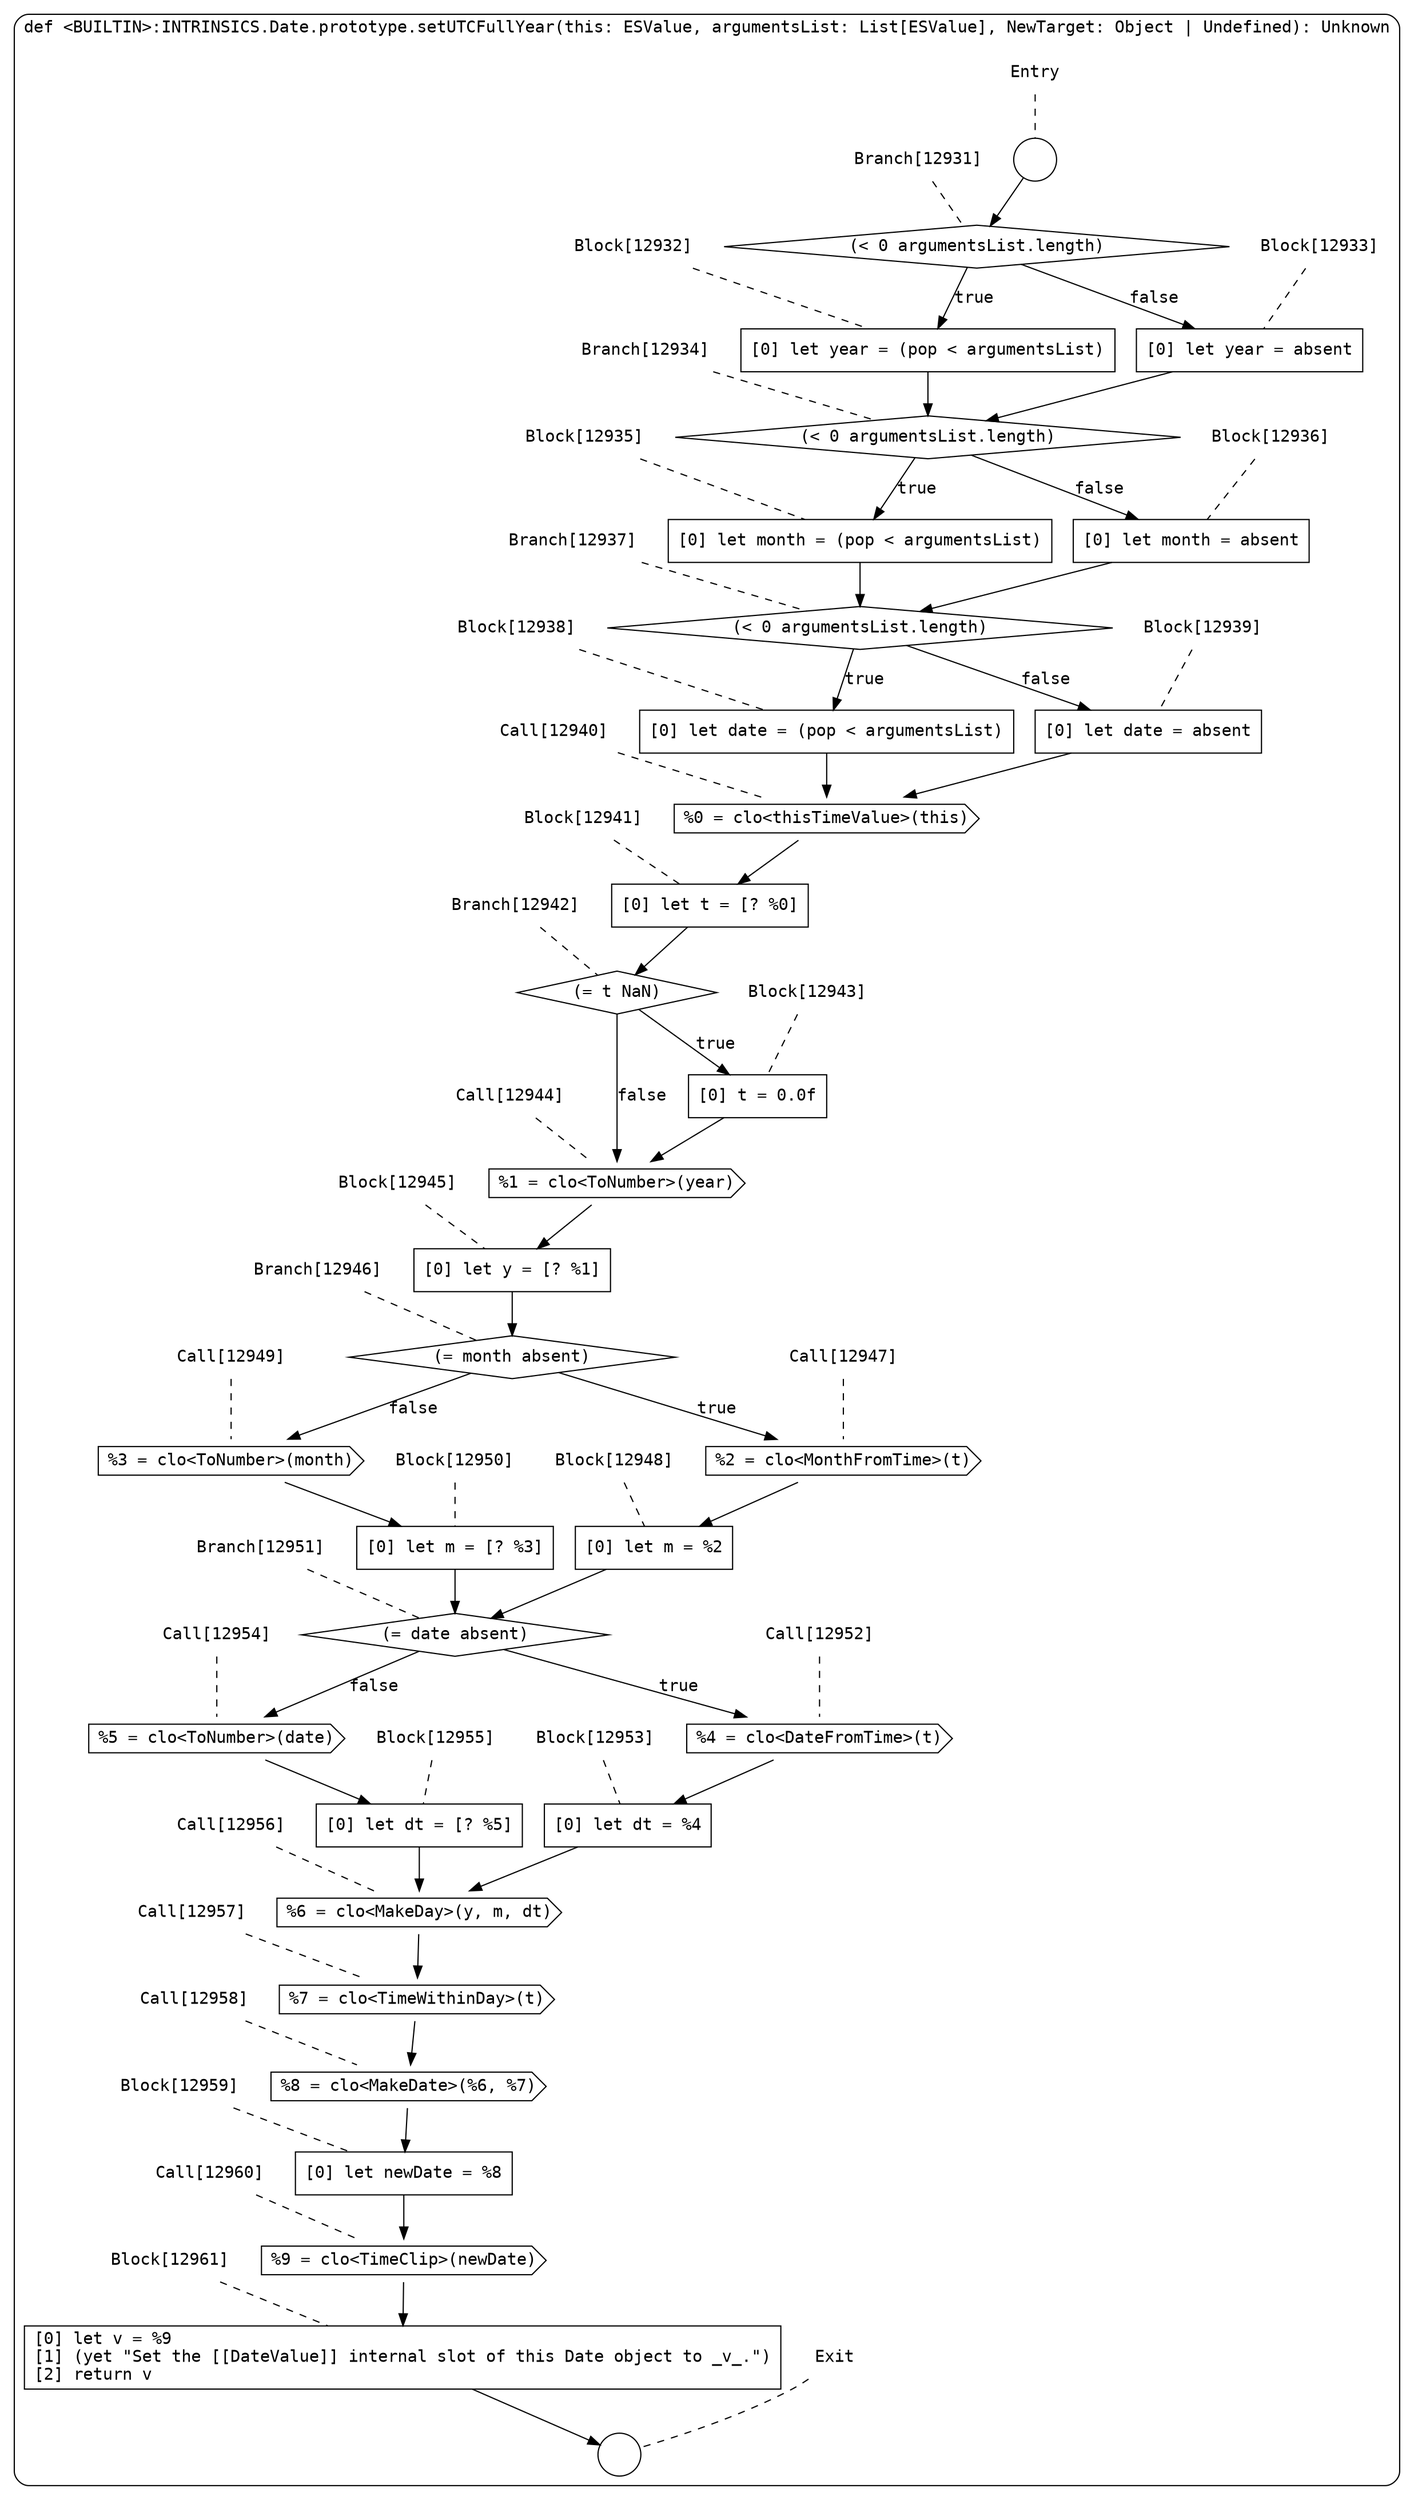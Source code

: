 digraph {
  graph [fontname = "Consolas"]
  node [fontname = "Consolas"]
  edge [fontname = "Consolas"]
  subgraph cluster2146 {
    label = "def <BUILTIN>:INTRINSICS.Date.prototype.setUTCFullYear(this: ESValue, argumentsList: List[ESValue], NewTarget: Object | Undefined): Unknown"
    style = rounded
    cluster2146_entry_name [shape=none, label=<<font color="black">Entry</font>>]
    cluster2146_entry_name -> cluster2146_entry [arrowhead=none, color="black", style=dashed]
    cluster2146_entry [shape=circle label=" " color="black" fillcolor="white" style=filled]
    cluster2146_entry -> node12931 [color="black"]
    cluster2146_exit_name [shape=none, label=<<font color="black">Exit</font>>]
    cluster2146_exit_name -> cluster2146_exit [arrowhead=none, color="black", style=dashed]
    cluster2146_exit [shape=circle label=" " color="black" fillcolor="white" style=filled]
    node12931_name [shape=none, label=<<font color="black">Branch[12931]</font>>]
    node12931_name -> node12931 [arrowhead=none, color="black", style=dashed]
    node12931 [shape=diamond, label=<<font color="black">(&lt; 0 argumentsList.length)</font>> color="black" fillcolor="white", style=filled]
    node12931 -> node12932 [label=<<font color="black">true</font>> color="black"]
    node12931 -> node12933 [label=<<font color="black">false</font>> color="black"]
    node12932_name [shape=none, label=<<font color="black">Block[12932]</font>>]
    node12932_name -> node12932 [arrowhead=none, color="black", style=dashed]
    node12932 [shape=box, label=<<font color="black">[0] let year = (pop &lt; argumentsList)<BR ALIGN="LEFT"/></font>> color="black" fillcolor="white", style=filled]
    node12932 -> node12934 [color="black"]
    node12933_name [shape=none, label=<<font color="black">Block[12933]</font>>]
    node12933_name -> node12933 [arrowhead=none, color="black", style=dashed]
    node12933 [shape=box, label=<<font color="black">[0] let year = absent<BR ALIGN="LEFT"/></font>> color="black" fillcolor="white", style=filled]
    node12933 -> node12934 [color="black"]
    node12934_name [shape=none, label=<<font color="black">Branch[12934]</font>>]
    node12934_name -> node12934 [arrowhead=none, color="black", style=dashed]
    node12934 [shape=diamond, label=<<font color="black">(&lt; 0 argumentsList.length)</font>> color="black" fillcolor="white", style=filled]
    node12934 -> node12935 [label=<<font color="black">true</font>> color="black"]
    node12934 -> node12936 [label=<<font color="black">false</font>> color="black"]
    node12935_name [shape=none, label=<<font color="black">Block[12935]</font>>]
    node12935_name -> node12935 [arrowhead=none, color="black", style=dashed]
    node12935 [shape=box, label=<<font color="black">[0] let month = (pop &lt; argumentsList)<BR ALIGN="LEFT"/></font>> color="black" fillcolor="white", style=filled]
    node12935 -> node12937 [color="black"]
    node12936_name [shape=none, label=<<font color="black">Block[12936]</font>>]
    node12936_name -> node12936 [arrowhead=none, color="black", style=dashed]
    node12936 [shape=box, label=<<font color="black">[0] let month = absent<BR ALIGN="LEFT"/></font>> color="black" fillcolor="white", style=filled]
    node12936 -> node12937 [color="black"]
    node12937_name [shape=none, label=<<font color="black">Branch[12937]</font>>]
    node12937_name -> node12937 [arrowhead=none, color="black", style=dashed]
    node12937 [shape=diamond, label=<<font color="black">(&lt; 0 argumentsList.length)</font>> color="black" fillcolor="white", style=filled]
    node12937 -> node12938 [label=<<font color="black">true</font>> color="black"]
    node12937 -> node12939 [label=<<font color="black">false</font>> color="black"]
    node12938_name [shape=none, label=<<font color="black">Block[12938]</font>>]
    node12938_name -> node12938 [arrowhead=none, color="black", style=dashed]
    node12938 [shape=box, label=<<font color="black">[0] let date = (pop &lt; argumentsList)<BR ALIGN="LEFT"/></font>> color="black" fillcolor="white", style=filled]
    node12938 -> node12940 [color="black"]
    node12939_name [shape=none, label=<<font color="black">Block[12939]</font>>]
    node12939_name -> node12939 [arrowhead=none, color="black", style=dashed]
    node12939 [shape=box, label=<<font color="black">[0] let date = absent<BR ALIGN="LEFT"/></font>> color="black" fillcolor="white", style=filled]
    node12939 -> node12940 [color="black"]
    node12940_name [shape=none, label=<<font color="black">Call[12940]</font>>]
    node12940_name -> node12940 [arrowhead=none, color="black", style=dashed]
    node12940 [shape=cds, label=<<font color="black">%0 = clo&lt;thisTimeValue&gt;(this)</font>> color="black" fillcolor="white", style=filled]
    node12940 -> node12941 [color="black"]
    node12941_name [shape=none, label=<<font color="black">Block[12941]</font>>]
    node12941_name -> node12941 [arrowhead=none, color="black", style=dashed]
    node12941 [shape=box, label=<<font color="black">[0] let t = [? %0]<BR ALIGN="LEFT"/></font>> color="black" fillcolor="white", style=filled]
    node12941 -> node12942 [color="black"]
    node12942_name [shape=none, label=<<font color="black">Branch[12942]</font>>]
    node12942_name -> node12942 [arrowhead=none, color="black", style=dashed]
    node12942 [shape=diamond, label=<<font color="black">(= t NaN)</font>> color="black" fillcolor="white", style=filled]
    node12942 -> node12943 [label=<<font color="black">true</font>> color="black"]
    node12942 -> node12944 [label=<<font color="black">false</font>> color="black"]
    node12943_name [shape=none, label=<<font color="black">Block[12943]</font>>]
    node12943_name -> node12943 [arrowhead=none, color="black", style=dashed]
    node12943 [shape=box, label=<<font color="black">[0] t = 0.0f<BR ALIGN="LEFT"/></font>> color="black" fillcolor="white", style=filled]
    node12943 -> node12944 [color="black"]
    node12944_name [shape=none, label=<<font color="black">Call[12944]</font>>]
    node12944_name -> node12944 [arrowhead=none, color="black", style=dashed]
    node12944 [shape=cds, label=<<font color="black">%1 = clo&lt;ToNumber&gt;(year)</font>> color="black" fillcolor="white", style=filled]
    node12944 -> node12945 [color="black"]
    node12945_name [shape=none, label=<<font color="black">Block[12945]</font>>]
    node12945_name -> node12945 [arrowhead=none, color="black", style=dashed]
    node12945 [shape=box, label=<<font color="black">[0] let y = [? %1]<BR ALIGN="LEFT"/></font>> color="black" fillcolor="white", style=filled]
    node12945 -> node12946 [color="black"]
    node12946_name [shape=none, label=<<font color="black">Branch[12946]</font>>]
    node12946_name -> node12946 [arrowhead=none, color="black", style=dashed]
    node12946 [shape=diamond, label=<<font color="black">(= month absent)</font>> color="black" fillcolor="white", style=filled]
    node12946 -> node12947 [label=<<font color="black">true</font>> color="black"]
    node12946 -> node12949 [label=<<font color="black">false</font>> color="black"]
    node12947_name [shape=none, label=<<font color="black">Call[12947]</font>>]
    node12947_name -> node12947 [arrowhead=none, color="black", style=dashed]
    node12947 [shape=cds, label=<<font color="black">%2 = clo&lt;MonthFromTime&gt;(t)</font>> color="black" fillcolor="white", style=filled]
    node12947 -> node12948 [color="black"]
    node12949_name [shape=none, label=<<font color="black">Call[12949]</font>>]
    node12949_name -> node12949 [arrowhead=none, color="black", style=dashed]
    node12949 [shape=cds, label=<<font color="black">%3 = clo&lt;ToNumber&gt;(month)</font>> color="black" fillcolor="white", style=filled]
    node12949 -> node12950 [color="black"]
    node12948_name [shape=none, label=<<font color="black">Block[12948]</font>>]
    node12948_name -> node12948 [arrowhead=none, color="black", style=dashed]
    node12948 [shape=box, label=<<font color="black">[0] let m = %2<BR ALIGN="LEFT"/></font>> color="black" fillcolor="white", style=filled]
    node12948 -> node12951 [color="black"]
    node12950_name [shape=none, label=<<font color="black">Block[12950]</font>>]
    node12950_name -> node12950 [arrowhead=none, color="black", style=dashed]
    node12950 [shape=box, label=<<font color="black">[0] let m = [? %3]<BR ALIGN="LEFT"/></font>> color="black" fillcolor="white", style=filled]
    node12950 -> node12951 [color="black"]
    node12951_name [shape=none, label=<<font color="black">Branch[12951]</font>>]
    node12951_name -> node12951 [arrowhead=none, color="black", style=dashed]
    node12951 [shape=diamond, label=<<font color="black">(= date absent)</font>> color="black" fillcolor="white", style=filled]
    node12951 -> node12952 [label=<<font color="black">true</font>> color="black"]
    node12951 -> node12954 [label=<<font color="black">false</font>> color="black"]
    node12952_name [shape=none, label=<<font color="black">Call[12952]</font>>]
    node12952_name -> node12952 [arrowhead=none, color="black", style=dashed]
    node12952 [shape=cds, label=<<font color="black">%4 = clo&lt;DateFromTime&gt;(t)</font>> color="black" fillcolor="white", style=filled]
    node12952 -> node12953 [color="black"]
    node12954_name [shape=none, label=<<font color="black">Call[12954]</font>>]
    node12954_name -> node12954 [arrowhead=none, color="black", style=dashed]
    node12954 [shape=cds, label=<<font color="black">%5 = clo&lt;ToNumber&gt;(date)</font>> color="black" fillcolor="white", style=filled]
    node12954 -> node12955 [color="black"]
    node12953_name [shape=none, label=<<font color="black">Block[12953]</font>>]
    node12953_name -> node12953 [arrowhead=none, color="black", style=dashed]
    node12953 [shape=box, label=<<font color="black">[0] let dt = %4<BR ALIGN="LEFT"/></font>> color="black" fillcolor="white", style=filled]
    node12953 -> node12956 [color="black"]
    node12955_name [shape=none, label=<<font color="black">Block[12955]</font>>]
    node12955_name -> node12955 [arrowhead=none, color="black", style=dashed]
    node12955 [shape=box, label=<<font color="black">[0] let dt = [? %5]<BR ALIGN="LEFT"/></font>> color="black" fillcolor="white", style=filled]
    node12955 -> node12956 [color="black"]
    node12956_name [shape=none, label=<<font color="black">Call[12956]</font>>]
    node12956_name -> node12956 [arrowhead=none, color="black", style=dashed]
    node12956 [shape=cds, label=<<font color="black">%6 = clo&lt;MakeDay&gt;(y, m, dt)</font>> color="black" fillcolor="white", style=filled]
    node12956 -> node12957 [color="black"]
    node12957_name [shape=none, label=<<font color="black">Call[12957]</font>>]
    node12957_name -> node12957 [arrowhead=none, color="black", style=dashed]
    node12957 [shape=cds, label=<<font color="black">%7 = clo&lt;TimeWithinDay&gt;(t)</font>> color="black" fillcolor="white", style=filled]
    node12957 -> node12958 [color="black"]
    node12958_name [shape=none, label=<<font color="black">Call[12958]</font>>]
    node12958_name -> node12958 [arrowhead=none, color="black", style=dashed]
    node12958 [shape=cds, label=<<font color="black">%8 = clo&lt;MakeDate&gt;(%6, %7)</font>> color="black" fillcolor="white", style=filled]
    node12958 -> node12959 [color="black"]
    node12959_name [shape=none, label=<<font color="black">Block[12959]</font>>]
    node12959_name -> node12959 [arrowhead=none, color="black", style=dashed]
    node12959 [shape=box, label=<<font color="black">[0] let newDate = %8<BR ALIGN="LEFT"/></font>> color="black" fillcolor="white", style=filled]
    node12959 -> node12960 [color="black"]
    node12960_name [shape=none, label=<<font color="black">Call[12960]</font>>]
    node12960_name -> node12960 [arrowhead=none, color="black", style=dashed]
    node12960 [shape=cds, label=<<font color="black">%9 = clo&lt;TimeClip&gt;(newDate)</font>> color="black" fillcolor="white", style=filled]
    node12960 -> node12961 [color="black"]
    node12961_name [shape=none, label=<<font color="black">Block[12961]</font>>]
    node12961_name -> node12961 [arrowhead=none, color="black", style=dashed]
    node12961 [shape=box, label=<<font color="black">[0] let v = %9<BR ALIGN="LEFT"/>[1] (yet &quot;Set the [[DateValue]] internal slot of this Date object to _v_.&quot;)<BR ALIGN="LEFT"/>[2] return v<BR ALIGN="LEFT"/></font>> color="black" fillcolor="white", style=filled]
    node12961 -> cluster2146_exit [color="black"]
  }
}